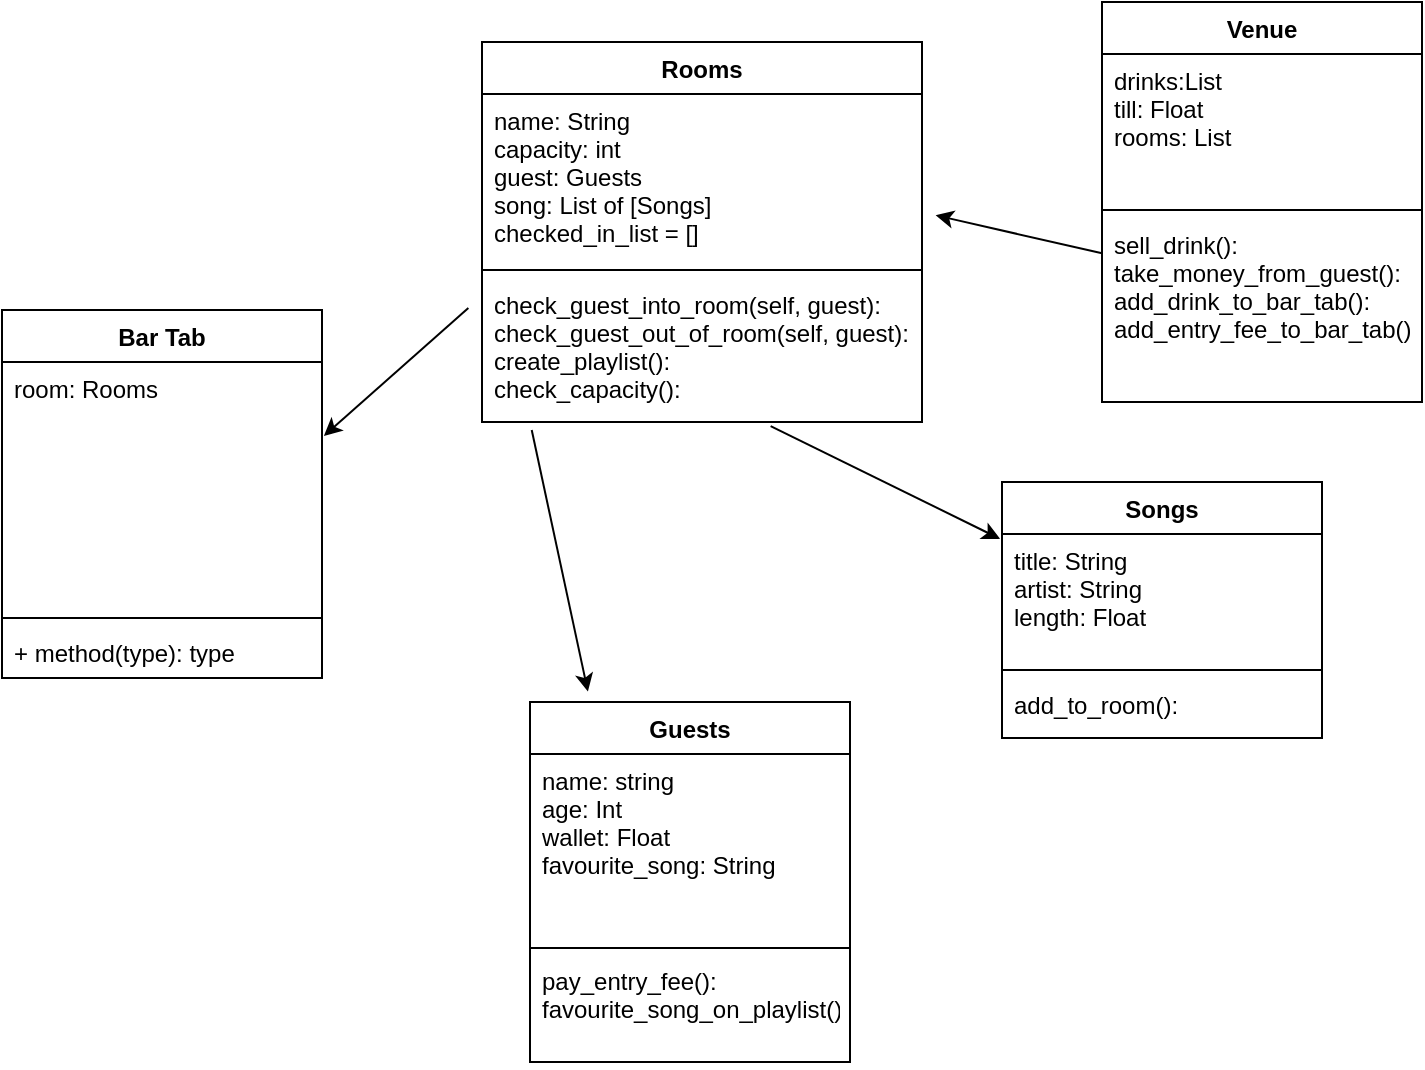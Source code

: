 <mxfile version="13.7.9" type="device"><diagram id="YyJn1LxvXIBn7-MmmLZA" name="Page-1"><mxGraphModel dx="946" dy="680" grid="1" gridSize="10" guides="1" tooltips="1" connect="1" arrows="1" fold="1" page="1" pageScale="1" pageWidth="827" pageHeight="1169" math="0" shadow="0"><root><mxCell id="0"/><mxCell id="1" parent="0"/><mxCell id="cJAszE2UagMoHQaRc6A2-14" value="" style="endArrow=classic;html=1;exitX=0.113;exitY=1.056;exitDx=0;exitDy=0;exitPerimeter=0;entryX=0.181;entryY=-0.029;entryDx=0;entryDy=0;entryPerimeter=0;" parent="1" source="cJAszE2UagMoHQaRc6A2-4" target="cJAszE2UagMoHQaRc6A2-9" edge="1"><mxGeometry width="50" height="50" relative="1" as="geometry"><mxPoint x="390" y="370" as="sourcePoint"/><mxPoint x="150" y="370" as="targetPoint"/><Array as="points"/></mxGeometry></mxCell><mxCell id="cJAszE2UagMoHQaRc6A2-15" value="" style="endArrow=classic;html=1;exitX=0.656;exitY=1.028;exitDx=0;exitDy=0;exitPerimeter=0;entryX=-0.006;entryY=0.038;entryDx=0;entryDy=0;entryPerimeter=0;" parent="1" source="cJAszE2UagMoHQaRc6A2-4" target="cJAszE2UagMoHQaRc6A2-6" edge="1"><mxGeometry width="50" height="50" relative="1" as="geometry"><mxPoint x="260" y="300" as="sourcePoint"/><mxPoint x="320" y="350" as="targetPoint"/></mxGeometry></mxCell><mxCell id="cJAszE2UagMoHQaRc6A2-20" value="" style="endArrow=classic;html=1;entryX=1.031;entryY=0.722;entryDx=0;entryDy=0;entryPerimeter=0;exitX=0;exitY=0.192;exitDx=0;exitDy=0;exitPerimeter=0;" parent="1" source="cJAszE2UagMoHQaRc6A2-19" target="cJAszE2UagMoHQaRc6A2-2" edge="1"><mxGeometry width="50" height="50" relative="1" as="geometry"><mxPoint x="370" y="200" as="sourcePoint"/><mxPoint x="420" y="150" as="targetPoint"/></mxGeometry></mxCell><mxCell id="cJAszE2UagMoHQaRc6A2-16" value="Venue" style="swimlane;fontStyle=1;align=center;verticalAlign=top;childLayout=stackLayout;horizontal=1;startSize=26;horizontalStack=0;resizeParent=1;resizeParentMax=0;resizeLast=0;collapsible=1;marginBottom=0;" parent="1" vertex="1"><mxGeometry x="620" y="40" width="160" height="200" as="geometry"/></mxCell><mxCell id="cJAszE2UagMoHQaRc6A2-17" value="drinks:List &#10;till: Float&#10;rooms: List" style="text;strokeColor=none;fillColor=none;align=left;verticalAlign=top;spacingLeft=4;spacingRight=4;overflow=hidden;rotatable=0;points=[[0,0.5],[1,0.5]];portConstraint=eastwest;" parent="cJAszE2UagMoHQaRc6A2-16" vertex="1"><mxGeometry y="26" width="160" height="74" as="geometry"/></mxCell><mxCell id="cJAszE2UagMoHQaRc6A2-18" value="" style="line;strokeWidth=1;fillColor=none;align=left;verticalAlign=middle;spacingTop=-1;spacingLeft=3;spacingRight=3;rotatable=0;labelPosition=right;points=[];portConstraint=eastwest;" parent="cJAszE2UagMoHQaRc6A2-16" vertex="1"><mxGeometry y="100" width="160" height="8" as="geometry"/></mxCell><mxCell id="cJAszE2UagMoHQaRc6A2-19" value="sell_drink():&#10;take_money_from_guest():&#10;add_drink_to_bar_tab():&#10;add_entry_fee_to_bar_tab():" style="text;strokeColor=none;fillColor=none;align=left;verticalAlign=top;spacingLeft=4;spacingRight=4;overflow=hidden;rotatable=0;points=[[0,0.5],[1,0.5]];portConstraint=eastwest;" parent="cJAszE2UagMoHQaRc6A2-16" vertex="1"><mxGeometry y="108" width="160" height="92" as="geometry"/></mxCell><mxCell id="cJAszE2UagMoHQaRc6A2-1" value="Rooms" style="swimlane;fontStyle=1;align=center;verticalAlign=top;childLayout=stackLayout;horizontal=1;startSize=26;horizontalStack=0;resizeParent=1;resizeParentMax=0;resizeLast=0;collapsible=1;marginBottom=0;" parent="1" vertex="1"><mxGeometry x="310" y="60" width="220" height="190" as="geometry"/></mxCell><mxCell id="cJAszE2UagMoHQaRc6A2-2" value="name: String&#10;capacity: int&#10;guest: Guests&#10;song: List of [Songs]&#10;checked_in_list = []" style="text;strokeColor=none;fillColor=none;align=left;verticalAlign=top;spacingLeft=4;spacingRight=4;overflow=hidden;rotatable=0;points=[[0,0.5],[1,0.5]];portConstraint=eastwest;" parent="cJAszE2UagMoHQaRc6A2-1" vertex="1"><mxGeometry y="26" width="220" height="84" as="geometry"/></mxCell><mxCell id="cJAszE2UagMoHQaRc6A2-3" value="" style="line;strokeWidth=1;fillColor=none;align=left;verticalAlign=middle;spacingTop=-1;spacingLeft=3;spacingRight=3;rotatable=0;labelPosition=right;points=[];portConstraint=eastwest;" parent="cJAszE2UagMoHQaRc6A2-1" vertex="1"><mxGeometry y="110" width="220" height="8" as="geometry"/></mxCell><mxCell id="cJAszE2UagMoHQaRc6A2-4" value="check_guest_into_room(self, guest):&#10;check_guest_out_of_room(self, guest):&#10;create_playlist():&#10;check_capacity():&#10;" style="text;strokeColor=none;fillColor=none;align=left;verticalAlign=top;spacingLeft=4;spacingRight=4;overflow=hidden;rotatable=0;points=[[0,0.5],[1,0.5]];portConstraint=eastwest;" parent="cJAszE2UagMoHQaRc6A2-1" vertex="1"><mxGeometry y="118" width="220" height="72" as="geometry"/></mxCell><mxCell id="cJAszE2UagMoHQaRc6A2-5" value="Songs" style="swimlane;fontStyle=1;align=center;verticalAlign=top;childLayout=stackLayout;horizontal=1;startSize=26;horizontalStack=0;resizeParent=1;resizeParentMax=0;resizeLast=0;collapsible=1;marginBottom=0;" parent="1" vertex="1"><mxGeometry x="570" y="280" width="160" height="128" as="geometry"/></mxCell><mxCell id="cJAszE2UagMoHQaRc6A2-6" value="title: String&#10;artist: String&#10;length: Float" style="text;strokeColor=none;fillColor=none;align=left;verticalAlign=top;spacingLeft=4;spacingRight=4;overflow=hidden;rotatable=0;points=[[0,0.5],[1,0.5]];portConstraint=eastwest;" parent="cJAszE2UagMoHQaRc6A2-5" vertex="1"><mxGeometry y="26" width="160" height="64" as="geometry"/></mxCell><mxCell id="cJAszE2UagMoHQaRc6A2-7" value="" style="line;strokeWidth=1;fillColor=none;align=left;verticalAlign=middle;spacingTop=-1;spacingLeft=3;spacingRight=3;rotatable=0;labelPosition=right;points=[];portConstraint=eastwest;" parent="cJAszE2UagMoHQaRc6A2-5" vertex="1"><mxGeometry y="90" width="160" height="8" as="geometry"/></mxCell><mxCell id="cJAszE2UagMoHQaRc6A2-8" value="add_to_room():" style="text;strokeColor=none;fillColor=none;align=left;verticalAlign=top;spacingLeft=4;spacingRight=4;overflow=hidden;rotatable=0;points=[[0,0.5],[1,0.5]];portConstraint=eastwest;" parent="cJAszE2UagMoHQaRc6A2-5" vertex="1"><mxGeometry y="98" width="160" height="30" as="geometry"/></mxCell><mxCell id="cJAszE2UagMoHQaRc6A2-9" value="Guests" style="swimlane;fontStyle=1;align=center;verticalAlign=top;childLayout=stackLayout;horizontal=1;startSize=26;horizontalStack=0;resizeParent=1;resizeParentMax=0;resizeLast=0;collapsible=1;marginBottom=0;" parent="1" vertex="1"><mxGeometry x="334" y="390" width="160" height="180" as="geometry"/></mxCell><mxCell id="cJAszE2UagMoHQaRc6A2-10" value="name: string&#10;age: Int&#10;wallet: Float&#10;favourite_song: String" style="text;strokeColor=none;fillColor=none;align=left;verticalAlign=top;spacingLeft=4;spacingRight=4;overflow=hidden;rotatable=0;points=[[0,0.5],[1,0.5]];portConstraint=eastwest;" parent="cJAszE2UagMoHQaRc6A2-9" vertex="1"><mxGeometry y="26" width="160" height="94" as="geometry"/></mxCell><mxCell id="cJAszE2UagMoHQaRc6A2-11" value="" style="line;strokeWidth=1;fillColor=none;align=left;verticalAlign=middle;spacingTop=-1;spacingLeft=3;spacingRight=3;rotatable=0;labelPosition=right;points=[];portConstraint=eastwest;" parent="cJAszE2UagMoHQaRc6A2-9" vertex="1"><mxGeometry y="120" width="160" height="6" as="geometry"/></mxCell><mxCell id="cJAszE2UagMoHQaRc6A2-12" value="pay_entry_fee():&#10;favourite_song_on_playlist():" style="text;strokeColor=none;fillColor=none;align=left;verticalAlign=top;spacingLeft=4;spacingRight=4;overflow=hidden;rotatable=0;points=[[0,0.5],[1,0.5]];portConstraint=eastwest;" parent="cJAszE2UagMoHQaRc6A2-9" vertex="1"><mxGeometry y="126" width="160" height="54" as="geometry"/></mxCell><mxCell id="cJAszE2UagMoHQaRc6A2-21" value="Bar Tab" style="swimlane;fontStyle=1;align=center;verticalAlign=top;childLayout=stackLayout;horizontal=1;startSize=26;horizontalStack=0;resizeParent=1;resizeParentMax=0;resizeLast=0;collapsible=1;marginBottom=0;" parent="1" vertex="1"><mxGeometry x="70" y="194" width="160" height="184" as="geometry"/></mxCell><mxCell id="cJAszE2UagMoHQaRc6A2-22" value="room: Rooms&#10;" style="text;strokeColor=none;fillColor=none;align=left;verticalAlign=top;spacingLeft=4;spacingRight=4;overflow=hidden;rotatable=0;points=[[0,0.5],[1,0.5]];portConstraint=eastwest;" parent="cJAszE2UagMoHQaRc6A2-21" vertex="1"><mxGeometry y="26" width="160" height="124" as="geometry"/></mxCell><mxCell id="cJAszE2UagMoHQaRc6A2-23" value="" style="line;strokeWidth=1;fillColor=none;align=left;verticalAlign=middle;spacingTop=-1;spacingLeft=3;spacingRight=3;rotatable=0;labelPosition=right;points=[];portConstraint=eastwest;" parent="cJAszE2UagMoHQaRc6A2-21" vertex="1"><mxGeometry y="150" width="160" height="8" as="geometry"/></mxCell><mxCell id="cJAszE2UagMoHQaRc6A2-24" value="+ method(type): type" style="text;strokeColor=none;fillColor=none;align=left;verticalAlign=top;spacingLeft=4;spacingRight=4;overflow=hidden;rotatable=0;points=[[0,0.5],[1,0.5]];portConstraint=eastwest;" parent="cJAszE2UagMoHQaRc6A2-21" vertex="1"><mxGeometry y="158" width="160" height="26" as="geometry"/></mxCell><mxCell id="cJAszE2UagMoHQaRc6A2-26" value="" style="endArrow=classic;html=1;entryX=1.006;entryY=0.298;entryDx=0;entryDy=0;entryPerimeter=0;exitX=-0.031;exitY=0.208;exitDx=0;exitDy=0;exitPerimeter=0;" parent="1" source="cJAszE2UagMoHQaRc6A2-4" target="cJAszE2UagMoHQaRc6A2-22" edge="1"><mxGeometry width="50" height="50" relative="1" as="geometry"><mxPoint x="250" y="230" as="sourcePoint"/><mxPoint x="300" y="180" as="targetPoint"/></mxGeometry></mxCell></root></mxGraphModel></diagram></mxfile>